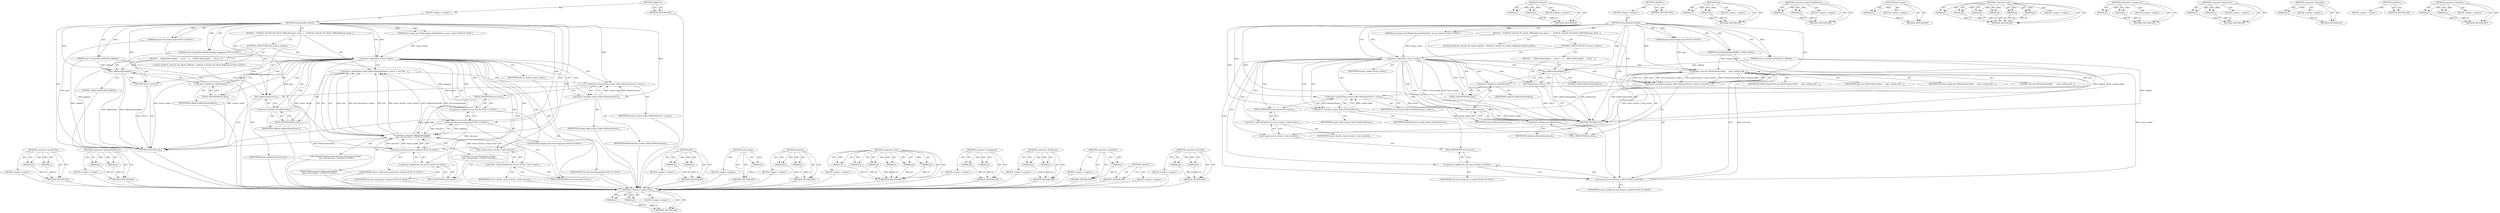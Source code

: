 digraph "&lt;operator&gt;.lessThan" {
vulnerable_102 [label=<(METHOD,&lt;operator&gt;.greaterThan)>];
vulnerable_103 [label=<(PARAM,p1)>];
vulnerable_104 [label=<(PARAM,p2)>];
vulnerable_105 [label=<(BLOCK,&lt;empty&gt;,&lt;empty&gt;)>];
vulnerable_106 [label=<(METHOD_RETURN,ANY)>];
vulnerable_130 [label=<(METHOD,&lt;operator&gt;.indirectFieldAccess)>];
vulnerable_131 [label=<(PARAM,p1)>];
vulnerable_132 [label=<(PARAM,p2)>];
vulnerable_133 [label=<(BLOCK,&lt;empty&gt;,&lt;empty&gt;)>];
vulnerable_134 [label=<(METHOD_RETURN,ANY)>];
vulnerable_6 [label=<(METHOD,&lt;global&gt;)<SUB>1</SUB>>];
vulnerable_7 [label=<(BLOCK,&lt;empty&gt;,&lt;empty&gt;)<SUB>1</SUB>>];
vulnerable_8 [label=<(METHOD,SensorReaderCreated)<SUB>1</SUB>>];
vulnerable_9 [label="<(PARAM,mojom::SensorType type)<SUB>2</SUB>>"];
vulnerable_10 [label="<(PARAM,mojo::ScopedSharedBufferMapping mapping)<SUB>3</SUB>>"];
vulnerable_11 [label=<(PARAM,const CreateSensorCallback&amp; callback)<SUB>4</SUB>>];
vulnerable_12 [label="<(PARAM,std::unique_ptr&lt;PlatformSensorReaderWin&gt; sensor_reader)<SUB>5</SUB>>"];
vulnerable_13 [label=<(BLOCK,{
   DCHECK_CALLED_ON_VALID_THREAD(thread_check...,{
   DCHECK_CALLED_ON_VALID_THREAD(thread_check...)<SUB>5</SUB>>];
vulnerable_14 [label="<(LOCAL,DCHECK_CALLED_ON_VALID_THREAD : DCHECK_CALLED_ON_VALID_THREAD)<SUB>6</SUB>>"];
vulnerable_15 [label=<(CONTROL_STRUCTURE,IF,if (!sensor_reader))<SUB>7</SUB>>];
vulnerable_16 [label=<(&lt;operator&gt;.logicalNot,!sensor_reader)<SUB>7</SUB>>];
vulnerable_17 [label=<(IDENTIFIER,sensor_reader,!sensor_reader)<SUB>7</SUB>>];
vulnerable_18 [label=<(BLOCK,{
    callback.Run(nullptr);
    return;
   },{
    callback.Run(nullptr);
    return;
   })<SUB>7</SUB>>];
vulnerable_19 [label=<(Run,callback.Run(nullptr))<SUB>8</SUB>>];
vulnerable_20 [label=<(&lt;operator&gt;.fieldAccess,callback.Run)<SUB>8</SUB>>];
vulnerable_21 [label=<(IDENTIFIER,callback,callback.Run(nullptr))<SUB>8</SUB>>];
vulnerable_22 [label=<(FIELD_IDENTIFIER,Run,Run)<SUB>8</SUB>>];
vulnerable_23 [label=<(LITERAL,nullptr,callback.Run(nullptr))<SUB>8</SUB>>];
vulnerable_24 [label=<(RETURN,return;,return;)<SUB>9</SUB>>];
vulnerable_25 [label=<(&lt;operator&gt;.assignment,scoped_refptr&lt;PlatformSensor&gt; sensor = new Plat...)<SUB>12</SUB>>];
vulnerable_26 [label=<(&lt;operator&gt;.greaterThan,scoped_refptr&lt;PlatformSensor&gt; sensor)<SUB>12</SUB>>];
vulnerable_27 [label=<(&lt;operator&gt;.lessThan,scoped_refptr&lt;PlatformSensor)<SUB>12</SUB>>];
vulnerable_28 [label=<(IDENTIFIER,scoped_refptr,scoped_refptr&lt;PlatformSensor)<SUB>12</SUB>>];
vulnerable_29 [label=<(IDENTIFIER,PlatformSensor,scoped_refptr&lt;PlatformSensor)<SUB>12</SUB>>];
vulnerable_30 [label=<(IDENTIFIER,sensor,scoped_refptr&lt;PlatformSensor&gt; sensor)<SUB>12</SUB>>];
vulnerable_31 [label="<(&lt;operator&gt;.new,new PlatformSensorWin(
      type, std::move(ma...)<SUB>12</SUB>>"];
vulnerable_32 [label="<(IDENTIFIER,PlatformSensorWin,new PlatformSensorWin(
      type, std::move(ma...)<SUB>12</SUB>>"];
vulnerable_33 [label="<(IDENTIFIER,type,new PlatformSensorWin(
      type, std::move(ma...)<SUB>13</SUB>>"];
vulnerable_34 [label="<(std.move,std::move(mapping))<SUB>13</SUB>>"];
vulnerable_35 [label="<(&lt;operator&gt;.fieldAccess,std::move)<SUB>13</SUB>>"];
vulnerable_36 [label="<(IDENTIFIER,std,std::move(mapping))<SUB>13</SUB>>"];
vulnerable_37 [label=<(FIELD_IDENTIFIER,move,move)<SUB>13</SUB>>];
vulnerable_38 [label="<(IDENTIFIER,mapping,std::move(mapping))<SUB>13</SUB>>"];
vulnerable_39 [label="<(LITERAL,this,new PlatformSensorWin(
      type, std::move(ma...)<SUB>13</SUB>>"];
vulnerable_40 [label=<(task_runner,sensor_thread_-&gt;task_runner())<SUB>13</SUB>>];
vulnerable_41 [label=<(&lt;operator&gt;.indirectFieldAccess,sensor_thread_-&gt;task_runner)<SUB>13</SUB>>];
vulnerable_42 [label=<(IDENTIFIER,sensor_thread_,sensor_thread_-&gt;task_runner())<SUB>13</SUB>>];
vulnerable_43 [label=<(FIELD_IDENTIFIER,task_runner,task_runner)<SUB>13</SUB>>];
vulnerable_44 [label="<(std.move,std::move(sensor_reader))<SUB>14</SUB>>"];
vulnerable_45 [label="<(&lt;operator&gt;.fieldAccess,std::move)<SUB>14</SUB>>"];
vulnerable_46 [label="<(IDENTIFIER,std,std::move(sensor_reader))<SUB>14</SUB>>"];
vulnerable_47 [label=<(FIELD_IDENTIFIER,move,move)<SUB>14</SUB>>];
vulnerable_48 [label="<(IDENTIFIER,sensor_reader,std::move(sensor_reader))<SUB>14</SUB>>"];
vulnerable_49 [label=<(Run,callback.Run(sensor))<SUB>15</SUB>>];
vulnerable_50 [label=<(&lt;operator&gt;.fieldAccess,callback.Run)<SUB>15</SUB>>];
vulnerable_51 [label=<(IDENTIFIER,callback,callback.Run(sensor))<SUB>15</SUB>>];
vulnerable_52 [label=<(FIELD_IDENTIFIER,Run,Run)<SUB>15</SUB>>];
vulnerable_53 [label=<(IDENTIFIER,sensor,callback.Run(sensor))<SUB>15</SUB>>];
vulnerable_54 [label=<(METHOD_RETURN,void)<SUB>1</SUB>>];
vulnerable_56 [label=<(METHOD_RETURN,ANY)<SUB>1</SUB>>];
vulnerable_87 [label=<(METHOD,Run)>];
vulnerable_88 [label=<(PARAM,p1)>];
vulnerable_89 [label=<(PARAM,p2)>];
vulnerable_90 [label=<(BLOCK,&lt;empty&gt;,&lt;empty&gt;)>];
vulnerable_91 [label=<(METHOD_RETURN,ANY)>];
vulnerable_126 [label=<(METHOD,task_runner)>];
vulnerable_127 [label=<(PARAM,p1)>];
vulnerable_128 [label=<(BLOCK,&lt;empty&gt;,&lt;empty&gt;)>];
vulnerable_129 [label=<(METHOD_RETURN,ANY)>];
vulnerable_121 [label=<(METHOD,std.move)>];
vulnerable_122 [label=<(PARAM,p1)>];
vulnerable_123 [label=<(PARAM,p2)>];
vulnerable_124 [label=<(BLOCK,&lt;empty&gt;,&lt;empty&gt;)>];
vulnerable_125 [label=<(METHOD_RETURN,ANY)>];
vulnerable_112 [label=<(METHOD,&lt;operator&gt;.new)>];
vulnerable_113 [label=<(PARAM,p1)>];
vulnerable_114 [label=<(PARAM,p2)>];
vulnerable_115 [label=<(PARAM,p3)>];
vulnerable_116 [label=<(PARAM,p4)>];
vulnerable_117 [label=<(PARAM,p5)>];
vulnerable_118 [label=<(PARAM,p6)>];
vulnerable_119 [label=<(BLOCK,&lt;empty&gt;,&lt;empty&gt;)>];
vulnerable_120 [label=<(METHOD_RETURN,ANY)>];
vulnerable_97 [label=<(METHOD,&lt;operator&gt;.assignment)>];
vulnerable_98 [label=<(PARAM,p1)>];
vulnerable_99 [label=<(PARAM,p2)>];
vulnerable_100 [label=<(BLOCK,&lt;empty&gt;,&lt;empty&gt;)>];
vulnerable_101 [label=<(METHOD_RETURN,ANY)>];
vulnerable_92 [label=<(METHOD,&lt;operator&gt;.fieldAccess)>];
vulnerable_93 [label=<(PARAM,p1)>];
vulnerable_94 [label=<(PARAM,p2)>];
vulnerable_95 [label=<(BLOCK,&lt;empty&gt;,&lt;empty&gt;)>];
vulnerable_96 [label=<(METHOD_RETURN,ANY)>];
vulnerable_83 [label=<(METHOD,&lt;operator&gt;.logicalNot)>];
vulnerable_84 [label=<(PARAM,p1)>];
vulnerable_85 [label=<(BLOCK,&lt;empty&gt;,&lt;empty&gt;)>];
vulnerable_86 [label=<(METHOD_RETURN,ANY)>];
vulnerable_77 [label=<(METHOD,&lt;global&gt;)<SUB>1</SUB>>];
vulnerable_78 [label=<(BLOCK,&lt;empty&gt;,&lt;empty&gt;)>];
vulnerable_79 [label=<(METHOD_RETURN,ANY)>];
vulnerable_107 [label=<(METHOD,&lt;operator&gt;.lessThan)>];
vulnerable_108 [label=<(PARAM,p1)>];
vulnerable_109 [label=<(PARAM,p2)>];
vulnerable_110 [label=<(BLOCK,&lt;empty&gt;,&lt;empty&gt;)>];
vulnerable_111 [label=<(METHOD_RETURN,ANY)>];
fixed_98 [label=<(METHOD,&lt;operator&gt;.greaterThan)>];
fixed_99 [label=<(PARAM,p1)>];
fixed_100 [label=<(PARAM,p2)>];
fixed_101 [label=<(BLOCK,&lt;empty&gt;,&lt;empty&gt;)>];
fixed_102 [label=<(METHOD_RETURN,ANY)>];
fixed_126 [label=<(METHOD,std.move)>];
fixed_127 [label=<(PARAM,p1)>];
fixed_128 [label=<(PARAM,p2)>];
fixed_129 [label=<(BLOCK,&lt;empty&gt;,&lt;empty&gt;)>];
fixed_130 [label=<(METHOD_RETURN,ANY)>];
fixed_6 [label=<(METHOD,&lt;global&gt;)<SUB>1</SUB>>];
fixed_7 [label=<(BLOCK,&lt;empty&gt;,&lt;empty&gt;)<SUB>1</SUB>>];
fixed_8 [label=<(METHOD,SensorReaderCreated)<SUB>1</SUB>>];
fixed_9 [label="<(PARAM,mojom::SensorType type)<SUB>2</SUB>>"];
fixed_10 [label=<(PARAM,SensorReadingSharedBuffer* reading_buffer)<SUB>3</SUB>>];
fixed_11 [label=<(PARAM,const CreateSensorCallback&amp; callback)<SUB>4</SUB>>];
fixed_12 [label="<(PARAM,std::unique_ptr&lt;PlatformSensorReaderWin&gt; sensor_reader)<SUB>5</SUB>>"];
fixed_13 [label=<(BLOCK,{
   DCHECK_CALLED_ON_VALID_THREAD(thread_check...,{
   DCHECK_CALLED_ON_VALID_THREAD(thread_check...)<SUB>5</SUB>>];
fixed_14 [label="<(LOCAL,DCHECK_CALLED_ON_VALID_THREAD : DCHECK_CALLED_ON_VALID_THREAD)<SUB>6</SUB>>"];
fixed_15 [label=<(CONTROL_STRUCTURE,IF,if (!sensor_reader))<SUB>7</SUB>>];
fixed_16 [label=<(&lt;operator&gt;.logicalNot,!sensor_reader)<SUB>7</SUB>>];
fixed_17 [label=<(IDENTIFIER,sensor_reader,!sensor_reader)<SUB>7</SUB>>];
fixed_18 [label=<(BLOCK,{
    callback.Run(nullptr);
    return;
   },{
    callback.Run(nullptr);
    return;
   })<SUB>7</SUB>>];
fixed_19 [label=<(Run,callback.Run(nullptr))<SUB>8</SUB>>];
fixed_20 [label=<(&lt;operator&gt;.fieldAccess,callback.Run)<SUB>8</SUB>>];
fixed_21 [label=<(IDENTIFIER,callback,callback.Run(nullptr))<SUB>8</SUB>>];
fixed_22 [label=<(FIELD_IDENTIFIER,Run,Run)<SUB>8</SUB>>];
fixed_23 [label=<(LITERAL,nullptr,callback.Run(nullptr))<SUB>8</SUB>>];
fixed_24 [label=<(RETURN,return;,return;)<SUB>9</SUB>>];
fixed_25 [label=<(&lt;operator&gt;.assignment,scoped_refptr&lt;PlatformSensor&gt; sensor = new Plat...)<SUB>12</SUB>>];
fixed_26 [label=<(&lt;operator&gt;.greaterThan,scoped_refptr&lt;PlatformSensor&gt; sensor)<SUB>12</SUB>>];
fixed_27 [label=<(&lt;operator&gt;.lessThan,scoped_refptr&lt;PlatformSensor)<SUB>12</SUB>>];
fixed_28 [label=<(IDENTIFIER,scoped_refptr,scoped_refptr&lt;PlatformSensor)<SUB>12</SUB>>];
fixed_29 [label=<(IDENTIFIER,PlatformSensor,scoped_refptr&lt;PlatformSensor)<SUB>12</SUB>>];
fixed_30 [label=<(IDENTIFIER,sensor,scoped_refptr&lt;PlatformSensor&gt; sensor)<SUB>12</SUB>>];
fixed_31 [label=<(&lt;operator&gt;.new,new PlatformSensorWin(
      type, reading_buff...)<SUB>12</SUB>>];
fixed_32 [label=<(IDENTIFIER,PlatformSensorWin,new PlatformSensorWin(
      type, reading_buff...)<SUB>12</SUB>>];
fixed_33 [label=<(IDENTIFIER,type,new PlatformSensorWin(
      type, reading_buff...)<SUB>13</SUB>>];
fixed_34 [label=<(IDENTIFIER,reading_buffer,new PlatformSensorWin(
      type, reading_buff...)<SUB>13</SUB>>];
fixed_35 [label=<(LITERAL,this,new PlatformSensorWin(
      type, reading_buff...)<SUB>13</SUB>>];
fixed_36 [label=<(task_runner,sensor_thread_-&gt;task_runner())<SUB>13</SUB>>];
fixed_37 [label=<(&lt;operator&gt;.indirectFieldAccess,sensor_thread_-&gt;task_runner)<SUB>13</SUB>>];
fixed_38 [label=<(IDENTIFIER,sensor_thread_,sensor_thread_-&gt;task_runner())<SUB>13</SUB>>];
fixed_39 [label=<(FIELD_IDENTIFIER,task_runner,task_runner)<SUB>13</SUB>>];
fixed_40 [label="<(std.move,std::move(sensor_reader))<SUB>14</SUB>>"];
fixed_41 [label="<(&lt;operator&gt;.fieldAccess,std::move)<SUB>14</SUB>>"];
fixed_42 [label="<(IDENTIFIER,std,std::move(sensor_reader))<SUB>14</SUB>>"];
fixed_43 [label=<(FIELD_IDENTIFIER,move,move)<SUB>14</SUB>>];
fixed_44 [label="<(IDENTIFIER,sensor_reader,std::move(sensor_reader))<SUB>14</SUB>>"];
fixed_45 [label=<(Run,callback.Run(sensor))<SUB>15</SUB>>];
fixed_46 [label=<(&lt;operator&gt;.fieldAccess,callback.Run)<SUB>15</SUB>>];
fixed_47 [label=<(IDENTIFIER,callback,callback.Run(sensor))<SUB>15</SUB>>];
fixed_48 [label=<(FIELD_IDENTIFIER,Run,Run)<SUB>15</SUB>>];
fixed_49 [label=<(IDENTIFIER,sensor,callback.Run(sensor))<SUB>15</SUB>>];
fixed_50 [label=<(METHOD_RETURN,void)<SUB>1</SUB>>];
fixed_52 [label=<(METHOD_RETURN,ANY)<SUB>1</SUB>>];
fixed_83 [label=<(METHOD,Run)>];
fixed_84 [label=<(PARAM,p1)>];
fixed_85 [label=<(PARAM,p2)>];
fixed_86 [label=<(BLOCK,&lt;empty&gt;,&lt;empty&gt;)>];
fixed_87 [label=<(METHOD_RETURN,ANY)>];
fixed_121 [label=<(METHOD,&lt;operator&gt;.indirectFieldAccess)>];
fixed_122 [label=<(PARAM,p1)>];
fixed_123 [label=<(PARAM,p2)>];
fixed_124 [label=<(BLOCK,&lt;empty&gt;,&lt;empty&gt;)>];
fixed_125 [label=<(METHOD_RETURN,ANY)>];
fixed_117 [label=<(METHOD,task_runner)>];
fixed_118 [label=<(PARAM,p1)>];
fixed_119 [label=<(BLOCK,&lt;empty&gt;,&lt;empty&gt;)>];
fixed_120 [label=<(METHOD_RETURN,ANY)>];
fixed_108 [label=<(METHOD,&lt;operator&gt;.new)>];
fixed_109 [label=<(PARAM,p1)>];
fixed_110 [label=<(PARAM,p2)>];
fixed_111 [label=<(PARAM,p3)>];
fixed_112 [label=<(PARAM,p4)>];
fixed_113 [label=<(PARAM,p5)>];
fixed_114 [label=<(PARAM,p6)>];
fixed_115 [label=<(BLOCK,&lt;empty&gt;,&lt;empty&gt;)>];
fixed_116 [label=<(METHOD_RETURN,ANY)>];
fixed_93 [label=<(METHOD,&lt;operator&gt;.assignment)>];
fixed_94 [label=<(PARAM,p1)>];
fixed_95 [label=<(PARAM,p2)>];
fixed_96 [label=<(BLOCK,&lt;empty&gt;,&lt;empty&gt;)>];
fixed_97 [label=<(METHOD_RETURN,ANY)>];
fixed_88 [label=<(METHOD,&lt;operator&gt;.fieldAccess)>];
fixed_89 [label=<(PARAM,p1)>];
fixed_90 [label=<(PARAM,p2)>];
fixed_91 [label=<(BLOCK,&lt;empty&gt;,&lt;empty&gt;)>];
fixed_92 [label=<(METHOD_RETURN,ANY)>];
fixed_79 [label=<(METHOD,&lt;operator&gt;.logicalNot)>];
fixed_80 [label=<(PARAM,p1)>];
fixed_81 [label=<(BLOCK,&lt;empty&gt;,&lt;empty&gt;)>];
fixed_82 [label=<(METHOD_RETURN,ANY)>];
fixed_73 [label=<(METHOD,&lt;global&gt;)<SUB>1</SUB>>];
fixed_74 [label=<(BLOCK,&lt;empty&gt;,&lt;empty&gt;)>];
fixed_75 [label=<(METHOD_RETURN,ANY)>];
fixed_103 [label=<(METHOD,&lt;operator&gt;.lessThan)>];
fixed_104 [label=<(PARAM,p1)>];
fixed_105 [label=<(PARAM,p2)>];
fixed_106 [label=<(BLOCK,&lt;empty&gt;,&lt;empty&gt;)>];
fixed_107 [label=<(METHOD_RETURN,ANY)>];
vulnerable_102 -> vulnerable_103  [key=0, label="AST: "];
vulnerable_102 -> vulnerable_103  [key=1, label="DDG: "];
vulnerable_102 -> vulnerable_105  [key=0, label="AST: "];
vulnerable_102 -> vulnerable_104  [key=0, label="AST: "];
vulnerable_102 -> vulnerable_104  [key=1, label="DDG: "];
vulnerable_102 -> vulnerable_106  [key=0, label="AST: "];
vulnerable_102 -> vulnerable_106  [key=1, label="CFG: "];
vulnerable_103 -> vulnerable_106  [key=0, label="DDG: p1"];
vulnerable_104 -> vulnerable_106  [key=0, label="DDG: p2"];
vulnerable_105 -> fixed_98  [key=0];
vulnerable_106 -> fixed_98  [key=0];
vulnerable_130 -> vulnerable_131  [key=0, label="AST: "];
vulnerable_130 -> vulnerable_131  [key=1, label="DDG: "];
vulnerable_130 -> vulnerable_133  [key=0, label="AST: "];
vulnerable_130 -> vulnerable_132  [key=0, label="AST: "];
vulnerable_130 -> vulnerable_132  [key=1, label="DDG: "];
vulnerable_130 -> vulnerable_134  [key=0, label="AST: "];
vulnerable_130 -> vulnerable_134  [key=1, label="CFG: "];
vulnerable_131 -> vulnerable_134  [key=0, label="DDG: p1"];
vulnerable_132 -> vulnerable_134  [key=0, label="DDG: p2"];
vulnerable_133 -> fixed_98  [key=0];
vulnerable_134 -> fixed_98  [key=0];
vulnerable_6 -> vulnerable_7  [key=0, label="AST: "];
vulnerable_6 -> vulnerable_56  [key=0, label="AST: "];
vulnerable_6 -> vulnerable_56  [key=1, label="CFG: "];
vulnerable_7 -> vulnerable_8  [key=0, label="AST: "];
vulnerable_8 -> vulnerable_9  [key=0, label="AST: "];
vulnerable_8 -> vulnerable_9  [key=1, label="DDG: "];
vulnerable_8 -> vulnerable_10  [key=0, label="AST: "];
vulnerable_8 -> vulnerable_10  [key=1, label="DDG: "];
vulnerable_8 -> vulnerable_11  [key=0, label="AST: "];
vulnerable_8 -> vulnerable_11  [key=1, label="DDG: "];
vulnerable_8 -> vulnerable_12  [key=0, label="AST: "];
vulnerable_8 -> vulnerable_12  [key=1, label="DDG: "];
vulnerable_8 -> vulnerable_13  [key=0, label="AST: "];
vulnerable_8 -> vulnerable_54  [key=0, label="AST: "];
vulnerable_8 -> vulnerable_16  [key=0, label="CFG: "];
vulnerable_8 -> vulnerable_16  [key=1, label="DDG: "];
vulnerable_8 -> vulnerable_49  [key=0, label="DDG: "];
vulnerable_8 -> vulnerable_24  [key=0, label="DDG: "];
vulnerable_8 -> vulnerable_26  [key=0, label="DDG: "];
vulnerable_8 -> vulnerable_31  [key=0, label="DDG: "];
vulnerable_8 -> vulnerable_19  [key=0, label="DDG: "];
vulnerable_8 -> vulnerable_27  [key=0, label="DDG: "];
vulnerable_8 -> vulnerable_34  [key=0, label="DDG: "];
vulnerable_8 -> vulnerable_44  [key=0, label="DDG: "];
vulnerable_9 -> vulnerable_54  [key=0, label="DDG: type"];
vulnerable_9 -> vulnerable_31  [key=0, label="DDG: type"];
vulnerable_10 -> vulnerable_54  [key=0, label="DDG: mapping"];
vulnerable_10 -> vulnerable_34  [key=0, label="DDG: mapping"];
vulnerable_11 -> vulnerable_54  [key=0, label="DDG: callback"];
vulnerable_11 -> vulnerable_49  [key=0, label="DDG: callback"];
vulnerable_11 -> vulnerable_19  [key=0, label="DDG: callback"];
vulnerable_12 -> vulnerable_16  [key=0, label="DDG: sensor_reader"];
vulnerable_13 -> vulnerable_14  [key=0, label="AST: "];
vulnerable_13 -> vulnerable_15  [key=0, label="AST: "];
vulnerable_13 -> vulnerable_25  [key=0, label="AST: "];
vulnerable_13 -> vulnerable_49  [key=0, label="AST: "];
vulnerable_14 -> fixed_98  [key=0];
vulnerable_15 -> vulnerable_16  [key=0, label="AST: "];
vulnerable_15 -> vulnerable_18  [key=0, label="AST: "];
vulnerable_16 -> vulnerable_17  [key=0, label="AST: "];
vulnerable_16 -> vulnerable_22  [key=0, label="CFG: "];
vulnerable_16 -> vulnerable_22  [key=1, label="CDG: "];
vulnerable_16 -> vulnerable_27  [key=0, label="CFG: "];
vulnerable_16 -> vulnerable_27  [key=1, label="CDG: "];
vulnerable_16 -> vulnerable_54  [key=0, label="DDG: sensor_reader"];
vulnerable_16 -> vulnerable_54  [key=1, label="DDG: !sensor_reader"];
vulnerable_16 -> vulnerable_44  [key=0, label="DDG: sensor_reader"];
vulnerable_16 -> vulnerable_44  [key=1, label="CDG: "];
vulnerable_16 -> vulnerable_24  [key=0, label="CDG: "];
vulnerable_16 -> vulnerable_47  [key=0, label="CDG: "];
vulnerable_16 -> vulnerable_34  [key=0, label="CDG: "];
vulnerable_16 -> vulnerable_49  [key=0, label="CDG: "];
vulnerable_16 -> vulnerable_26  [key=0, label="CDG: "];
vulnerable_16 -> vulnerable_19  [key=0, label="CDG: "];
vulnerable_16 -> vulnerable_52  [key=0, label="CDG: "];
vulnerable_16 -> vulnerable_37  [key=0, label="CDG: "];
vulnerable_16 -> vulnerable_20  [key=0, label="CDG: "];
vulnerable_16 -> vulnerable_25  [key=0, label="CDG: "];
vulnerable_16 -> vulnerable_41  [key=0, label="CDG: "];
vulnerable_16 -> vulnerable_45  [key=0, label="CDG: "];
vulnerable_16 -> vulnerable_40  [key=0, label="CDG: "];
vulnerable_16 -> vulnerable_50  [key=0, label="CDG: "];
vulnerable_16 -> vulnerable_35  [key=0, label="CDG: "];
vulnerable_16 -> vulnerable_31  [key=0, label="CDG: "];
vulnerable_16 -> vulnerable_43  [key=0, label="CDG: "];
vulnerable_17 -> fixed_98  [key=0];
vulnerable_18 -> vulnerable_19  [key=0, label="AST: "];
vulnerable_18 -> vulnerable_24  [key=0, label="AST: "];
vulnerable_19 -> vulnerable_20  [key=0, label="AST: "];
vulnerable_19 -> vulnerable_23  [key=0, label="AST: "];
vulnerable_19 -> vulnerable_24  [key=0, label="CFG: "];
vulnerable_19 -> vulnerable_54  [key=0, label="DDG: callback.Run"];
vulnerable_19 -> vulnerable_54  [key=1, label="DDG: callback.Run(nullptr)"];
vulnerable_20 -> vulnerable_21  [key=0, label="AST: "];
vulnerable_20 -> vulnerable_22  [key=0, label="AST: "];
vulnerable_20 -> vulnerable_19  [key=0, label="CFG: "];
vulnerable_21 -> fixed_98  [key=0];
vulnerable_22 -> vulnerable_20  [key=0, label="CFG: "];
vulnerable_23 -> fixed_98  [key=0];
vulnerable_24 -> vulnerable_54  [key=0, label="CFG: "];
vulnerable_24 -> vulnerable_54  [key=1, label="DDG: &lt;RET&gt;"];
vulnerable_25 -> vulnerable_26  [key=0, label="AST: "];
vulnerable_25 -> vulnerable_31  [key=0, label="AST: "];
vulnerable_25 -> vulnerable_52  [key=0, label="CFG: "];
vulnerable_26 -> vulnerable_27  [key=0, label="AST: "];
vulnerable_26 -> vulnerable_30  [key=0, label="AST: "];
vulnerable_26 -> vulnerable_37  [key=0, label="CFG: "];
vulnerable_26 -> vulnerable_49  [key=0, label="DDG: sensor"];
vulnerable_27 -> vulnerable_28  [key=0, label="AST: "];
vulnerable_27 -> vulnerable_29  [key=0, label="AST: "];
vulnerable_27 -> vulnerable_26  [key=0, label="CFG: "];
vulnerable_27 -> vulnerable_26  [key=1, label="DDG: scoped_refptr"];
vulnerable_27 -> vulnerable_26  [key=2, label="DDG: PlatformSensor"];
vulnerable_27 -> vulnerable_54  [key=0, label="DDG: scoped_refptr"];
vulnerable_28 -> fixed_98  [key=0];
vulnerable_29 -> fixed_98  [key=0];
vulnerable_30 -> fixed_98  [key=0];
vulnerable_31 -> vulnerable_32  [key=0, label="AST: "];
vulnerable_31 -> vulnerable_33  [key=0, label="AST: "];
vulnerable_31 -> vulnerable_34  [key=0, label="AST: "];
vulnerable_31 -> vulnerable_39  [key=0, label="AST: "];
vulnerable_31 -> vulnerable_40  [key=0, label="AST: "];
vulnerable_31 -> vulnerable_44  [key=0, label="AST: "];
vulnerable_31 -> vulnerable_25  [key=0, label="CFG: "];
vulnerable_31 -> vulnerable_25  [key=1, label="DDG: type"];
vulnerable_31 -> vulnerable_25  [key=2, label="DDG: std::move(sensor_reader)"];
vulnerable_31 -> vulnerable_25  [key=3, label="DDG: this"];
vulnerable_31 -> vulnerable_25  [key=4, label="DDG: sensor_thread_-&gt;task_runner()"];
vulnerable_31 -> vulnerable_25  [key=5, label="DDG: PlatformSensorWin"];
vulnerable_31 -> vulnerable_25  [key=6, label="DDG: std::move(mapping)"];
vulnerable_31 -> vulnerable_54  [key=0, label="DDG: PlatformSensorWin"];
vulnerable_32 -> fixed_98  [key=0];
vulnerable_33 -> fixed_98  [key=0];
vulnerable_34 -> vulnerable_35  [key=0, label="AST: "];
vulnerable_34 -> vulnerable_38  [key=0, label="AST: "];
vulnerable_34 -> vulnerable_43  [key=0, label="CFG: "];
vulnerable_34 -> vulnerable_31  [key=0, label="DDG: std::move"];
vulnerable_34 -> vulnerable_31  [key=1, label="DDG: mapping"];
vulnerable_34 -> vulnerable_44  [key=0, label="DDG: std::move"];
vulnerable_35 -> vulnerable_36  [key=0, label="AST: "];
vulnerable_35 -> vulnerable_37  [key=0, label="AST: "];
vulnerable_35 -> vulnerable_34  [key=0, label="CFG: "];
vulnerable_36 -> fixed_98  [key=0];
vulnerable_37 -> vulnerable_35  [key=0, label="CFG: "];
vulnerable_38 -> fixed_98  [key=0];
vulnerable_39 -> fixed_98  [key=0];
vulnerable_40 -> vulnerable_41  [key=0, label="AST: "];
vulnerable_40 -> vulnerable_47  [key=0, label="CFG: "];
vulnerable_40 -> vulnerable_31  [key=0, label="DDG: sensor_thread_-&gt;task_runner"];
vulnerable_41 -> vulnerable_42  [key=0, label="AST: "];
vulnerable_41 -> vulnerable_43  [key=0, label="AST: "];
vulnerable_41 -> vulnerable_40  [key=0, label="CFG: "];
vulnerable_42 -> fixed_98  [key=0];
vulnerable_43 -> vulnerable_41  [key=0, label="CFG: "];
vulnerable_44 -> vulnerable_45  [key=0, label="AST: "];
vulnerable_44 -> vulnerable_48  [key=0, label="AST: "];
vulnerable_44 -> vulnerable_31  [key=0, label="CFG: "];
vulnerable_44 -> vulnerable_31  [key=1, label="DDG: std::move"];
vulnerable_44 -> vulnerable_31  [key=2, label="DDG: sensor_reader"];
vulnerable_45 -> vulnerable_46  [key=0, label="AST: "];
vulnerable_45 -> vulnerable_47  [key=0, label="AST: "];
vulnerable_45 -> vulnerable_44  [key=0, label="CFG: "];
vulnerable_46 -> fixed_98  [key=0];
vulnerable_47 -> vulnerable_45  [key=0, label="CFG: "];
vulnerable_48 -> fixed_98  [key=0];
vulnerable_49 -> vulnerable_50  [key=0, label="AST: "];
vulnerable_49 -> vulnerable_53  [key=0, label="AST: "];
vulnerable_49 -> vulnerable_54  [key=0, label="CFG: "];
vulnerable_50 -> vulnerable_51  [key=0, label="AST: "];
vulnerable_50 -> vulnerable_52  [key=0, label="AST: "];
vulnerable_50 -> vulnerable_49  [key=0, label="CFG: "];
vulnerable_51 -> fixed_98  [key=0];
vulnerable_52 -> vulnerable_50  [key=0, label="CFG: "];
vulnerable_53 -> fixed_98  [key=0];
vulnerable_54 -> fixed_98  [key=0];
vulnerable_56 -> fixed_98  [key=0];
vulnerable_87 -> vulnerable_88  [key=0, label="AST: "];
vulnerable_87 -> vulnerable_88  [key=1, label="DDG: "];
vulnerable_87 -> vulnerable_90  [key=0, label="AST: "];
vulnerable_87 -> vulnerable_89  [key=0, label="AST: "];
vulnerable_87 -> vulnerable_89  [key=1, label="DDG: "];
vulnerable_87 -> vulnerable_91  [key=0, label="AST: "];
vulnerable_87 -> vulnerable_91  [key=1, label="CFG: "];
vulnerable_88 -> vulnerable_91  [key=0, label="DDG: p1"];
vulnerable_89 -> vulnerable_91  [key=0, label="DDG: p2"];
vulnerable_90 -> fixed_98  [key=0];
vulnerable_91 -> fixed_98  [key=0];
vulnerable_126 -> vulnerable_127  [key=0, label="AST: "];
vulnerable_126 -> vulnerable_127  [key=1, label="DDG: "];
vulnerable_126 -> vulnerable_128  [key=0, label="AST: "];
vulnerable_126 -> vulnerable_129  [key=0, label="AST: "];
vulnerable_126 -> vulnerable_129  [key=1, label="CFG: "];
vulnerable_127 -> vulnerable_129  [key=0, label="DDG: p1"];
vulnerable_128 -> fixed_98  [key=0];
vulnerable_129 -> fixed_98  [key=0];
vulnerable_121 -> vulnerable_122  [key=0, label="AST: "];
vulnerable_121 -> vulnerable_122  [key=1, label="DDG: "];
vulnerable_121 -> vulnerable_124  [key=0, label="AST: "];
vulnerable_121 -> vulnerable_123  [key=0, label="AST: "];
vulnerable_121 -> vulnerable_123  [key=1, label="DDG: "];
vulnerable_121 -> vulnerable_125  [key=0, label="AST: "];
vulnerable_121 -> vulnerable_125  [key=1, label="CFG: "];
vulnerable_122 -> vulnerable_125  [key=0, label="DDG: p1"];
vulnerable_123 -> vulnerable_125  [key=0, label="DDG: p2"];
vulnerable_124 -> fixed_98  [key=0];
vulnerable_125 -> fixed_98  [key=0];
vulnerable_112 -> vulnerable_113  [key=0, label="AST: "];
vulnerable_112 -> vulnerable_113  [key=1, label="DDG: "];
vulnerable_112 -> vulnerable_119  [key=0, label="AST: "];
vulnerable_112 -> vulnerable_114  [key=0, label="AST: "];
vulnerable_112 -> vulnerable_114  [key=1, label="DDG: "];
vulnerable_112 -> vulnerable_120  [key=0, label="AST: "];
vulnerable_112 -> vulnerable_120  [key=1, label="CFG: "];
vulnerable_112 -> vulnerable_115  [key=0, label="AST: "];
vulnerable_112 -> vulnerable_115  [key=1, label="DDG: "];
vulnerable_112 -> vulnerable_116  [key=0, label="AST: "];
vulnerable_112 -> vulnerable_116  [key=1, label="DDG: "];
vulnerable_112 -> vulnerable_117  [key=0, label="AST: "];
vulnerable_112 -> vulnerable_117  [key=1, label="DDG: "];
vulnerable_112 -> vulnerable_118  [key=0, label="AST: "];
vulnerable_112 -> vulnerable_118  [key=1, label="DDG: "];
vulnerable_113 -> vulnerable_120  [key=0, label="DDG: p1"];
vulnerable_114 -> vulnerable_120  [key=0, label="DDG: p2"];
vulnerable_115 -> vulnerable_120  [key=0, label="DDG: p3"];
vulnerable_116 -> vulnerable_120  [key=0, label="DDG: p4"];
vulnerable_117 -> vulnerable_120  [key=0, label="DDG: p5"];
vulnerable_118 -> vulnerable_120  [key=0, label="DDG: p6"];
vulnerable_119 -> fixed_98  [key=0];
vulnerable_120 -> fixed_98  [key=0];
vulnerable_97 -> vulnerable_98  [key=0, label="AST: "];
vulnerable_97 -> vulnerable_98  [key=1, label="DDG: "];
vulnerable_97 -> vulnerable_100  [key=0, label="AST: "];
vulnerable_97 -> vulnerable_99  [key=0, label="AST: "];
vulnerable_97 -> vulnerable_99  [key=1, label="DDG: "];
vulnerable_97 -> vulnerable_101  [key=0, label="AST: "];
vulnerable_97 -> vulnerable_101  [key=1, label="CFG: "];
vulnerable_98 -> vulnerable_101  [key=0, label="DDG: p1"];
vulnerable_99 -> vulnerable_101  [key=0, label="DDG: p2"];
vulnerable_100 -> fixed_98  [key=0];
vulnerable_101 -> fixed_98  [key=0];
vulnerable_92 -> vulnerable_93  [key=0, label="AST: "];
vulnerable_92 -> vulnerable_93  [key=1, label="DDG: "];
vulnerable_92 -> vulnerable_95  [key=0, label="AST: "];
vulnerable_92 -> vulnerable_94  [key=0, label="AST: "];
vulnerable_92 -> vulnerable_94  [key=1, label="DDG: "];
vulnerable_92 -> vulnerable_96  [key=0, label="AST: "];
vulnerable_92 -> vulnerable_96  [key=1, label="CFG: "];
vulnerable_93 -> vulnerable_96  [key=0, label="DDG: p1"];
vulnerable_94 -> vulnerable_96  [key=0, label="DDG: p2"];
vulnerable_95 -> fixed_98  [key=0];
vulnerable_96 -> fixed_98  [key=0];
vulnerable_83 -> vulnerable_84  [key=0, label="AST: "];
vulnerable_83 -> vulnerable_84  [key=1, label="DDG: "];
vulnerable_83 -> vulnerable_85  [key=0, label="AST: "];
vulnerable_83 -> vulnerable_86  [key=0, label="AST: "];
vulnerable_83 -> vulnerable_86  [key=1, label="CFG: "];
vulnerable_84 -> vulnerable_86  [key=0, label="DDG: p1"];
vulnerable_85 -> fixed_98  [key=0];
vulnerable_86 -> fixed_98  [key=0];
vulnerable_77 -> vulnerable_78  [key=0, label="AST: "];
vulnerable_77 -> vulnerable_79  [key=0, label="AST: "];
vulnerable_77 -> vulnerable_79  [key=1, label="CFG: "];
vulnerable_78 -> fixed_98  [key=0];
vulnerable_79 -> fixed_98  [key=0];
vulnerable_107 -> vulnerable_108  [key=0, label="AST: "];
vulnerable_107 -> vulnerable_108  [key=1, label="DDG: "];
vulnerable_107 -> vulnerable_110  [key=0, label="AST: "];
vulnerable_107 -> vulnerable_109  [key=0, label="AST: "];
vulnerable_107 -> vulnerable_109  [key=1, label="DDG: "];
vulnerable_107 -> vulnerable_111  [key=0, label="AST: "];
vulnerable_107 -> vulnerable_111  [key=1, label="CFG: "];
vulnerable_108 -> vulnerable_111  [key=0, label="DDG: p1"];
vulnerable_109 -> vulnerable_111  [key=0, label="DDG: p2"];
vulnerable_110 -> fixed_98  [key=0];
vulnerable_111 -> fixed_98  [key=0];
fixed_98 -> fixed_99  [key=0, label="AST: "];
fixed_98 -> fixed_99  [key=1, label="DDG: "];
fixed_98 -> fixed_101  [key=0, label="AST: "];
fixed_98 -> fixed_100  [key=0, label="AST: "];
fixed_98 -> fixed_100  [key=1, label="DDG: "];
fixed_98 -> fixed_102  [key=0, label="AST: "];
fixed_98 -> fixed_102  [key=1, label="CFG: "];
fixed_99 -> fixed_102  [key=0, label="DDG: p1"];
fixed_100 -> fixed_102  [key=0, label="DDG: p2"];
fixed_126 -> fixed_127  [key=0, label="AST: "];
fixed_126 -> fixed_127  [key=1, label="DDG: "];
fixed_126 -> fixed_129  [key=0, label="AST: "];
fixed_126 -> fixed_128  [key=0, label="AST: "];
fixed_126 -> fixed_128  [key=1, label="DDG: "];
fixed_126 -> fixed_130  [key=0, label="AST: "];
fixed_126 -> fixed_130  [key=1, label="CFG: "];
fixed_127 -> fixed_130  [key=0, label="DDG: p1"];
fixed_128 -> fixed_130  [key=0, label="DDG: p2"];
fixed_6 -> fixed_7  [key=0, label="AST: "];
fixed_6 -> fixed_52  [key=0, label="AST: "];
fixed_6 -> fixed_52  [key=1, label="CFG: "];
fixed_7 -> fixed_8  [key=0, label="AST: "];
fixed_8 -> fixed_9  [key=0, label="AST: "];
fixed_8 -> fixed_9  [key=1, label="DDG: "];
fixed_8 -> fixed_10  [key=0, label="AST: "];
fixed_8 -> fixed_10  [key=1, label="DDG: "];
fixed_8 -> fixed_11  [key=0, label="AST: "];
fixed_8 -> fixed_11  [key=1, label="DDG: "];
fixed_8 -> fixed_12  [key=0, label="AST: "];
fixed_8 -> fixed_12  [key=1, label="DDG: "];
fixed_8 -> fixed_13  [key=0, label="AST: "];
fixed_8 -> fixed_50  [key=0, label="AST: "];
fixed_8 -> fixed_16  [key=0, label="CFG: "];
fixed_8 -> fixed_16  [key=1, label="DDG: "];
fixed_8 -> fixed_45  [key=0, label="DDG: "];
fixed_8 -> fixed_24  [key=0, label="DDG: "];
fixed_8 -> fixed_26  [key=0, label="DDG: "];
fixed_8 -> fixed_31  [key=0, label="DDG: "];
fixed_8 -> fixed_19  [key=0, label="DDG: "];
fixed_8 -> fixed_27  [key=0, label="DDG: "];
fixed_8 -> fixed_40  [key=0, label="DDG: "];
fixed_9 -> fixed_50  [key=0, label="DDG: type"];
fixed_9 -> fixed_31  [key=0, label="DDG: type"];
fixed_10 -> fixed_50  [key=0, label="DDG: reading_buffer"];
fixed_10 -> fixed_31  [key=0, label="DDG: reading_buffer"];
fixed_11 -> fixed_50  [key=0, label="DDG: callback"];
fixed_11 -> fixed_45  [key=0, label="DDG: callback"];
fixed_11 -> fixed_19  [key=0, label="DDG: callback"];
fixed_12 -> fixed_16  [key=0, label="DDG: sensor_reader"];
fixed_13 -> fixed_14  [key=0, label="AST: "];
fixed_13 -> fixed_15  [key=0, label="AST: "];
fixed_13 -> fixed_25  [key=0, label="AST: "];
fixed_13 -> fixed_45  [key=0, label="AST: "];
fixed_15 -> fixed_16  [key=0, label="AST: "];
fixed_15 -> fixed_18  [key=0, label="AST: "];
fixed_16 -> fixed_17  [key=0, label="AST: "];
fixed_16 -> fixed_22  [key=0, label="CFG: "];
fixed_16 -> fixed_22  [key=1, label="CDG: "];
fixed_16 -> fixed_27  [key=0, label="CFG: "];
fixed_16 -> fixed_27  [key=1, label="CDG: "];
fixed_16 -> fixed_50  [key=0, label="DDG: sensor_reader"];
fixed_16 -> fixed_50  [key=1, label="DDG: !sensor_reader"];
fixed_16 -> fixed_40  [key=0, label="DDG: sensor_reader"];
fixed_16 -> fixed_40  [key=1, label="CDG: "];
fixed_16 -> fixed_24  [key=0, label="CDG: "];
fixed_16 -> fixed_48  [key=0, label="CDG: "];
fixed_16 -> fixed_26  [key=0, label="CDG: "];
fixed_16 -> fixed_19  [key=0, label="CDG: "];
fixed_16 -> fixed_36  [key=0, label="CDG: "];
fixed_16 -> fixed_37  [key=0, label="CDG: "];
fixed_16 -> fixed_46  [key=0, label="CDG: "];
fixed_16 -> fixed_20  [key=0, label="CDG: "];
fixed_16 -> fixed_25  [key=0, label="CDG: "];
fixed_16 -> fixed_41  [key=0, label="CDG: "];
fixed_16 -> fixed_45  [key=0, label="CDG: "];
fixed_16 -> fixed_39  [key=0, label="CDG: "];
fixed_16 -> fixed_31  [key=0, label="CDG: "];
fixed_16 -> fixed_43  [key=0, label="CDG: "];
fixed_18 -> fixed_19  [key=0, label="AST: "];
fixed_18 -> fixed_24  [key=0, label="AST: "];
fixed_19 -> fixed_20  [key=0, label="AST: "];
fixed_19 -> fixed_23  [key=0, label="AST: "];
fixed_19 -> fixed_24  [key=0, label="CFG: "];
fixed_19 -> fixed_50  [key=0, label="DDG: callback.Run"];
fixed_19 -> fixed_50  [key=1, label="DDG: callback.Run(nullptr)"];
fixed_20 -> fixed_21  [key=0, label="AST: "];
fixed_20 -> fixed_22  [key=0, label="AST: "];
fixed_20 -> fixed_19  [key=0, label="CFG: "];
fixed_22 -> fixed_20  [key=0, label="CFG: "];
fixed_24 -> fixed_50  [key=0, label="CFG: "];
fixed_24 -> fixed_50  [key=1, label="DDG: &lt;RET&gt;"];
fixed_25 -> fixed_26  [key=0, label="AST: "];
fixed_25 -> fixed_31  [key=0, label="AST: "];
fixed_25 -> fixed_48  [key=0, label="CFG: "];
fixed_26 -> fixed_27  [key=0, label="AST: "];
fixed_26 -> fixed_30  [key=0, label="AST: "];
fixed_26 -> fixed_39  [key=0, label="CFG: "];
fixed_26 -> fixed_45  [key=0, label="DDG: sensor"];
fixed_27 -> fixed_28  [key=0, label="AST: "];
fixed_27 -> fixed_29  [key=0, label="AST: "];
fixed_27 -> fixed_26  [key=0, label="CFG: "];
fixed_27 -> fixed_26  [key=1, label="DDG: scoped_refptr"];
fixed_27 -> fixed_26  [key=2, label="DDG: PlatformSensor"];
fixed_27 -> fixed_50  [key=0, label="DDG: scoped_refptr"];
fixed_31 -> fixed_32  [key=0, label="AST: "];
fixed_31 -> fixed_33  [key=0, label="AST: "];
fixed_31 -> fixed_34  [key=0, label="AST: "];
fixed_31 -> fixed_35  [key=0, label="AST: "];
fixed_31 -> fixed_36  [key=0, label="AST: "];
fixed_31 -> fixed_40  [key=0, label="AST: "];
fixed_31 -> fixed_25  [key=0, label="CFG: "];
fixed_31 -> fixed_25  [key=1, label="DDG: this"];
fixed_31 -> fixed_25  [key=2, label="DDG: type"];
fixed_31 -> fixed_25  [key=3, label="DDG: std::move(sensor_reader)"];
fixed_31 -> fixed_25  [key=4, label="DDG: sensor_thread_-&gt;task_runner()"];
fixed_31 -> fixed_25  [key=5, label="DDG: PlatformSensorWin"];
fixed_31 -> fixed_25  [key=6, label="DDG: reading_buffer"];
fixed_31 -> fixed_50  [key=0, label="DDG: PlatformSensorWin"];
fixed_36 -> fixed_37  [key=0, label="AST: "];
fixed_36 -> fixed_43  [key=0, label="CFG: "];
fixed_36 -> fixed_31  [key=0, label="DDG: sensor_thread_-&gt;task_runner"];
fixed_37 -> fixed_38  [key=0, label="AST: "];
fixed_37 -> fixed_39  [key=0, label="AST: "];
fixed_37 -> fixed_36  [key=0, label="CFG: "];
fixed_39 -> fixed_37  [key=0, label="CFG: "];
fixed_40 -> fixed_41  [key=0, label="AST: "];
fixed_40 -> fixed_44  [key=0, label="AST: "];
fixed_40 -> fixed_31  [key=0, label="CFG: "];
fixed_40 -> fixed_31  [key=1, label="DDG: std::move"];
fixed_40 -> fixed_31  [key=2, label="DDG: sensor_reader"];
fixed_41 -> fixed_42  [key=0, label="AST: "];
fixed_41 -> fixed_43  [key=0, label="AST: "];
fixed_41 -> fixed_40  [key=0, label="CFG: "];
fixed_43 -> fixed_41  [key=0, label="CFG: "];
fixed_45 -> fixed_46  [key=0, label="AST: "];
fixed_45 -> fixed_49  [key=0, label="AST: "];
fixed_45 -> fixed_50  [key=0, label="CFG: "];
fixed_46 -> fixed_47  [key=0, label="AST: "];
fixed_46 -> fixed_48  [key=0, label="AST: "];
fixed_46 -> fixed_45  [key=0, label="CFG: "];
fixed_48 -> fixed_46  [key=0, label="CFG: "];
fixed_83 -> fixed_84  [key=0, label="AST: "];
fixed_83 -> fixed_84  [key=1, label="DDG: "];
fixed_83 -> fixed_86  [key=0, label="AST: "];
fixed_83 -> fixed_85  [key=0, label="AST: "];
fixed_83 -> fixed_85  [key=1, label="DDG: "];
fixed_83 -> fixed_87  [key=0, label="AST: "];
fixed_83 -> fixed_87  [key=1, label="CFG: "];
fixed_84 -> fixed_87  [key=0, label="DDG: p1"];
fixed_85 -> fixed_87  [key=0, label="DDG: p2"];
fixed_121 -> fixed_122  [key=0, label="AST: "];
fixed_121 -> fixed_122  [key=1, label="DDG: "];
fixed_121 -> fixed_124  [key=0, label="AST: "];
fixed_121 -> fixed_123  [key=0, label="AST: "];
fixed_121 -> fixed_123  [key=1, label="DDG: "];
fixed_121 -> fixed_125  [key=0, label="AST: "];
fixed_121 -> fixed_125  [key=1, label="CFG: "];
fixed_122 -> fixed_125  [key=0, label="DDG: p1"];
fixed_123 -> fixed_125  [key=0, label="DDG: p2"];
fixed_117 -> fixed_118  [key=0, label="AST: "];
fixed_117 -> fixed_118  [key=1, label="DDG: "];
fixed_117 -> fixed_119  [key=0, label="AST: "];
fixed_117 -> fixed_120  [key=0, label="AST: "];
fixed_117 -> fixed_120  [key=1, label="CFG: "];
fixed_118 -> fixed_120  [key=0, label="DDG: p1"];
fixed_108 -> fixed_109  [key=0, label="AST: "];
fixed_108 -> fixed_109  [key=1, label="DDG: "];
fixed_108 -> fixed_115  [key=0, label="AST: "];
fixed_108 -> fixed_110  [key=0, label="AST: "];
fixed_108 -> fixed_110  [key=1, label="DDG: "];
fixed_108 -> fixed_116  [key=0, label="AST: "];
fixed_108 -> fixed_116  [key=1, label="CFG: "];
fixed_108 -> fixed_111  [key=0, label="AST: "];
fixed_108 -> fixed_111  [key=1, label="DDG: "];
fixed_108 -> fixed_112  [key=0, label="AST: "];
fixed_108 -> fixed_112  [key=1, label="DDG: "];
fixed_108 -> fixed_113  [key=0, label="AST: "];
fixed_108 -> fixed_113  [key=1, label="DDG: "];
fixed_108 -> fixed_114  [key=0, label="AST: "];
fixed_108 -> fixed_114  [key=1, label="DDG: "];
fixed_109 -> fixed_116  [key=0, label="DDG: p1"];
fixed_110 -> fixed_116  [key=0, label="DDG: p2"];
fixed_111 -> fixed_116  [key=0, label="DDG: p3"];
fixed_112 -> fixed_116  [key=0, label="DDG: p4"];
fixed_113 -> fixed_116  [key=0, label="DDG: p5"];
fixed_114 -> fixed_116  [key=0, label="DDG: p6"];
fixed_93 -> fixed_94  [key=0, label="AST: "];
fixed_93 -> fixed_94  [key=1, label="DDG: "];
fixed_93 -> fixed_96  [key=0, label="AST: "];
fixed_93 -> fixed_95  [key=0, label="AST: "];
fixed_93 -> fixed_95  [key=1, label="DDG: "];
fixed_93 -> fixed_97  [key=0, label="AST: "];
fixed_93 -> fixed_97  [key=1, label="CFG: "];
fixed_94 -> fixed_97  [key=0, label="DDG: p1"];
fixed_95 -> fixed_97  [key=0, label="DDG: p2"];
fixed_88 -> fixed_89  [key=0, label="AST: "];
fixed_88 -> fixed_89  [key=1, label="DDG: "];
fixed_88 -> fixed_91  [key=0, label="AST: "];
fixed_88 -> fixed_90  [key=0, label="AST: "];
fixed_88 -> fixed_90  [key=1, label="DDG: "];
fixed_88 -> fixed_92  [key=0, label="AST: "];
fixed_88 -> fixed_92  [key=1, label="CFG: "];
fixed_89 -> fixed_92  [key=0, label="DDG: p1"];
fixed_90 -> fixed_92  [key=0, label="DDG: p2"];
fixed_79 -> fixed_80  [key=0, label="AST: "];
fixed_79 -> fixed_80  [key=1, label="DDG: "];
fixed_79 -> fixed_81  [key=0, label="AST: "];
fixed_79 -> fixed_82  [key=0, label="AST: "];
fixed_79 -> fixed_82  [key=1, label="CFG: "];
fixed_80 -> fixed_82  [key=0, label="DDG: p1"];
fixed_73 -> fixed_74  [key=0, label="AST: "];
fixed_73 -> fixed_75  [key=0, label="AST: "];
fixed_73 -> fixed_75  [key=1, label="CFG: "];
fixed_103 -> fixed_104  [key=0, label="AST: "];
fixed_103 -> fixed_104  [key=1, label="DDG: "];
fixed_103 -> fixed_106  [key=0, label="AST: "];
fixed_103 -> fixed_105  [key=0, label="AST: "];
fixed_103 -> fixed_105  [key=1, label="DDG: "];
fixed_103 -> fixed_107  [key=0, label="AST: "];
fixed_103 -> fixed_107  [key=1, label="CFG: "];
fixed_104 -> fixed_107  [key=0, label="DDG: p1"];
fixed_105 -> fixed_107  [key=0, label="DDG: p2"];
}
